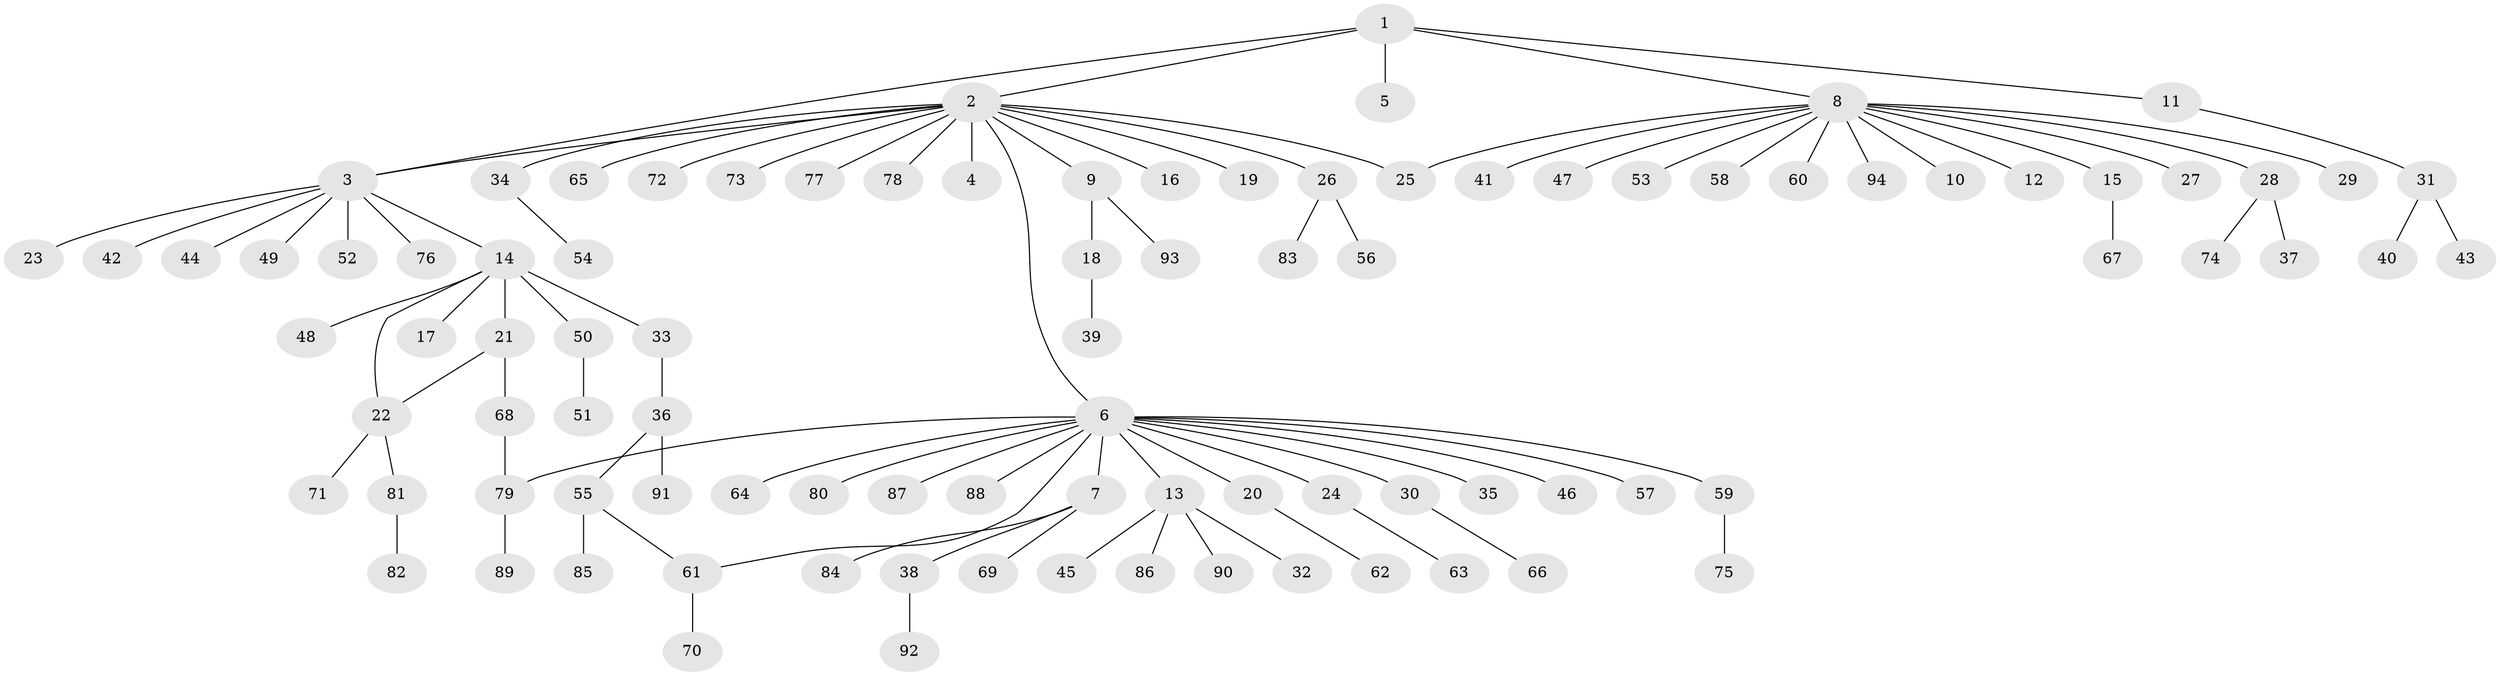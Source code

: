 // Generated by graph-tools (version 1.1) at 2025/49/03/09/25 03:49:58]
// undirected, 94 vertices, 98 edges
graph export_dot {
graph [start="1"]
  node [color=gray90,style=filled];
  1;
  2;
  3;
  4;
  5;
  6;
  7;
  8;
  9;
  10;
  11;
  12;
  13;
  14;
  15;
  16;
  17;
  18;
  19;
  20;
  21;
  22;
  23;
  24;
  25;
  26;
  27;
  28;
  29;
  30;
  31;
  32;
  33;
  34;
  35;
  36;
  37;
  38;
  39;
  40;
  41;
  42;
  43;
  44;
  45;
  46;
  47;
  48;
  49;
  50;
  51;
  52;
  53;
  54;
  55;
  56;
  57;
  58;
  59;
  60;
  61;
  62;
  63;
  64;
  65;
  66;
  67;
  68;
  69;
  70;
  71;
  72;
  73;
  74;
  75;
  76;
  77;
  78;
  79;
  80;
  81;
  82;
  83;
  84;
  85;
  86;
  87;
  88;
  89;
  90;
  91;
  92;
  93;
  94;
  1 -- 2;
  1 -- 3;
  1 -- 5;
  1 -- 8;
  1 -- 11;
  2 -- 3;
  2 -- 4;
  2 -- 6;
  2 -- 9;
  2 -- 16;
  2 -- 19;
  2 -- 25;
  2 -- 26;
  2 -- 34;
  2 -- 65;
  2 -- 72;
  2 -- 73;
  2 -- 77;
  2 -- 78;
  3 -- 14;
  3 -- 23;
  3 -- 42;
  3 -- 44;
  3 -- 49;
  3 -- 52;
  3 -- 76;
  6 -- 7;
  6 -- 13;
  6 -- 20;
  6 -- 24;
  6 -- 30;
  6 -- 35;
  6 -- 46;
  6 -- 57;
  6 -- 59;
  6 -- 61;
  6 -- 64;
  6 -- 79;
  6 -- 80;
  6 -- 87;
  6 -- 88;
  7 -- 38;
  7 -- 69;
  7 -- 84;
  8 -- 10;
  8 -- 12;
  8 -- 15;
  8 -- 25;
  8 -- 27;
  8 -- 28;
  8 -- 29;
  8 -- 41;
  8 -- 47;
  8 -- 53;
  8 -- 58;
  8 -- 60;
  8 -- 94;
  9 -- 18;
  9 -- 93;
  11 -- 31;
  13 -- 32;
  13 -- 45;
  13 -- 86;
  13 -- 90;
  14 -- 17;
  14 -- 21;
  14 -- 22;
  14 -- 33;
  14 -- 48;
  14 -- 50;
  15 -- 67;
  18 -- 39;
  20 -- 62;
  21 -- 22;
  21 -- 68;
  22 -- 71;
  22 -- 81;
  24 -- 63;
  26 -- 56;
  26 -- 83;
  28 -- 37;
  28 -- 74;
  30 -- 66;
  31 -- 40;
  31 -- 43;
  33 -- 36;
  34 -- 54;
  36 -- 55;
  36 -- 91;
  38 -- 92;
  50 -- 51;
  55 -- 61;
  55 -- 85;
  59 -- 75;
  61 -- 70;
  68 -- 79;
  79 -- 89;
  81 -- 82;
}
